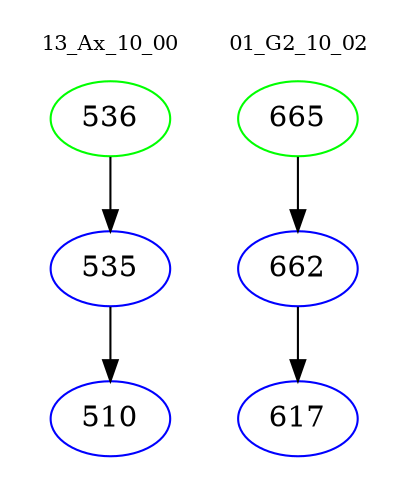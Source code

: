 digraph{
subgraph cluster_0 {
color = white
label = "13_Ax_10_00";
fontsize=10;
T0_536 [label="536", color="green"]
T0_536 -> T0_535 [color="black"]
T0_535 [label="535", color="blue"]
T0_535 -> T0_510 [color="black"]
T0_510 [label="510", color="blue"]
}
subgraph cluster_1 {
color = white
label = "01_G2_10_02";
fontsize=10;
T1_665 [label="665", color="green"]
T1_665 -> T1_662 [color="black"]
T1_662 [label="662", color="blue"]
T1_662 -> T1_617 [color="black"]
T1_617 [label="617", color="blue"]
}
}
